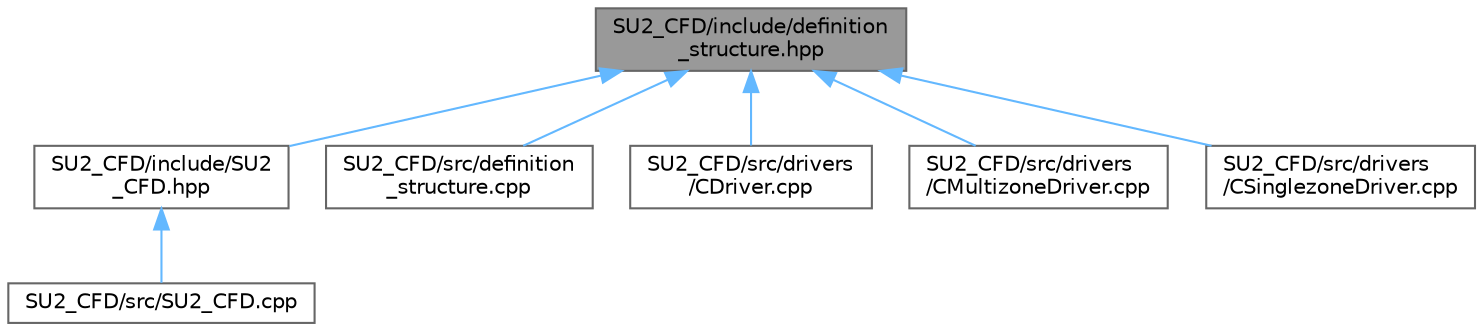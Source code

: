 digraph "SU2_CFD/include/definition_structure.hpp"
{
 // LATEX_PDF_SIZE
  bgcolor="transparent";
  edge [fontname=Helvetica,fontsize=10,labelfontname=Helvetica,labelfontsize=10];
  node [fontname=Helvetica,fontsize=10,shape=box,height=0.2,width=0.4];
  Node1 [id="Node000001",label="SU2_CFD/include/definition\l_structure.hpp",height=0.2,width=0.4,color="gray40", fillcolor="grey60", style="filled", fontcolor="black",tooltip="Headers of the main subroutines used by SU2_CFD. The subroutines and functions are in the definition_..."];
  Node1 -> Node2 [id="edge1_Node000001_Node000002",dir="back",color="steelblue1",style="solid",tooltip=" "];
  Node2 [id="Node000002",label="SU2_CFD/include/SU2\l_CFD.hpp",height=0.2,width=0.4,color="grey40", fillcolor="white", style="filled",URL="$SU2__CFD_8hpp.html",tooltip="Headers of the main subroutines of the code SU2_CFD. The subroutines and functions are in the SU2_CFD..."];
  Node2 -> Node3 [id="edge2_Node000002_Node000003",dir="back",color="steelblue1",style="solid",tooltip=" "];
  Node3 [id="Node000003",label="SU2_CFD/src/SU2_CFD.cpp",height=0.2,width=0.4,color="grey40", fillcolor="white", style="filled",URL="$SU2__CFD_8cpp.html",tooltip="Main file of the SU2 Computational Fluid Dynamics code."];
  Node1 -> Node4 [id="edge3_Node000001_Node000004",dir="back",color="steelblue1",style="solid",tooltip=" "];
  Node4 [id="Node000004",label="SU2_CFD/src/definition\l_structure.cpp",height=0.2,width=0.4,color="grey40", fillcolor="white", style="filled",URL="$definition__structure_8cpp.html",tooltip="Main subroutines used by SU2_CFD."];
  Node1 -> Node5 [id="edge4_Node000001_Node000005",dir="back",color="steelblue1",style="solid",tooltip=" "];
  Node5 [id="Node000005",label="SU2_CFD/src/drivers\l/CDriver.cpp",height=0.2,width=0.4,color="grey40", fillcolor="white", style="filled",URL="$CDriver_8cpp.html",tooltip="The main subroutines for driving single or multi-zone problems."];
  Node1 -> Node6 [id="edge5_Node000001_Node000006",dir="back",color="steelblue1",style="solid",tooltip=" "];
  Node6 [id="Node000006",label="SU2_CFD/src/drivers\l/CMultizoneDriver.cpp",height=0.2,width=0.4,color="grey40", fillcolor="white", style="filled",URL="$CMultizoneDriver_8cpp.html",tooltip=" "];
  Node1 -> Node7 [id="edge6_Node000001_Node000007",dir="back",color="steelblue1",style="solid",tooltip=" "];
  Node7 [id="Node000007",label="SU2_CFD/src/drivers\l/CSinglezoneDriver.cpp",height=0.2,width=0.4,color="grey40", fillcolor="white", style="filled",URL="$CSinglezoneDriver_8cpp.html",tooltip=" "];
}
